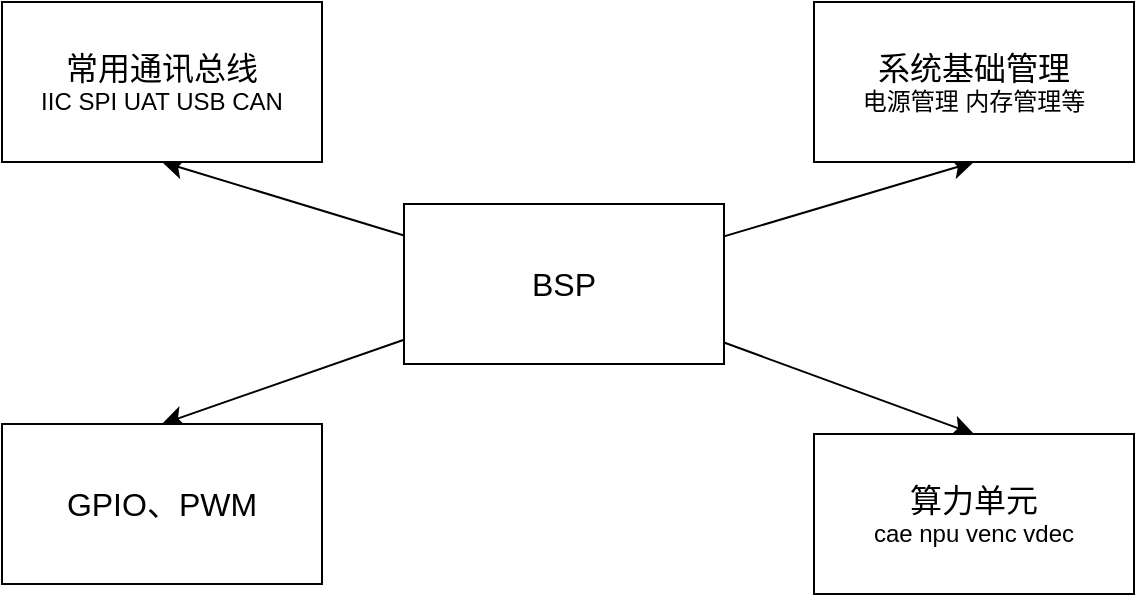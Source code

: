 <mxfile version="24.5.4" type="github">
  <diagram name="Page-1" id="Ld4PYdzkBoFEQ_pxs4DG">
    <mxGraphModel dx="1834" dy="787" grid="0" gridSize="10" guides="1" tooltips="1" connect="1" arrows="1" fold="1" page="0" pageScale="1" pageWidth="850" pageHeight="1100" math="0" shadow="0">
      <root>
        <mxCell id="0" />
        <mxCell id="1" parent="0" />
        <mxCell id="VqYCvWoMnIH60Mb_KzOk-6" style="edgeStyle=none;curved=1;rounded=0;orthogonalLoop=1;jettySize=auto;html=1;entryX=0.5;entryY=0;entryDx=0;entryDy=0;fontSize=12;startSize=8;endSize=8;" edge="1" parent="1" source="VqYCvWoMnIH60Mb_KzOk-1" target="VqYCvWoMnIH60Mb_KzOk-5">
          <mxGeometry relative="1" as="geometry" />
        </mxCell>
        <mxCell id="VqYCvWoMnIH60Mb_KzOk-7" style="edgeStyle=none;curved=1;rounded=0;orthogonalLoop=1;jettySize=auto;html=1;entryX=0.5;entryY=0;entryDx=0;entryDy=0;fontSize=12;startSize=8;endSize=8;" edge="1" parent="1" source="VqYCvWoMnIH60Mb_KzOk-1" target="VqYCvWoMnIH60Mb_KzOk-4">
          <mxGeometry relative="1" as="geometry" />
        </mxCell>
        <mxCell id="VqYCvWoMnIH60Mb_KzOk-8" style="edgeStyle=none;curved=1;rounded=0;orthogonalLoop=1;jettySize=auto;html=1;entryX=0.5;entryY=1;entryDx=0;entryDy=0;fontSize=12;startSize=8;endSize=8;" edge="1" parent="1" source="VqYCvWoMnIH60Mb_KzOk-1" target="VqYCvWoMnIH60Mb_KzOk-3">
          <mxGeometry relative="1" as="geometry" />
        </mxCell>
        <mxCell id="VqYCvWoMnIH60Mb_KzOk-9" style="edgeStyle=none;curved=1;rounded=0;orthogonalLoop=1;jettySize=auto;html=1;entryX=0.5;entryY=1;entryDx=0;entryDy=0;fontSize=12;startSize=8;endSize=8;" edge="1" parent="1" source="VqYCvWoMnIH60Mb_KzOk-1" target="VqYCvWoMnIH60Mb_KzOk-2">
          <mxGeometry relative="1" as="geometry" />
        </mxCell>
        <mxCell id="VqYCvWoMnIH60Mb_KzOk-1" value="&lt;font style=&quot;font-size: 16px;&quot;&gt;BSP&lt;/font&gt;" style="rounded=0;whiteSpace=wrap;html=1;" vertex="1" parent="1">
          <mxGeometry x="147" y="158" width="160" height="80" as="geometry" />
        </mxCell>
        <mxCell id="VqYCvWoMnIH60Mb_KzOk-2" value="&lt;div&gt;&lt;font style=&quot;font-size: 16px;&quot;&gt;常用通讯总线&lt;br&gt;&lt;/font&gt;&lt;/div&gt;IIC SPI UAT USB CAN" style="rounded=0;whiteSpace=wrap;html=1;" vertex="1" parent="1">
          <mxGeometry x="-54" y="57" width="160" height="80" as="geometry" />
        </mxCell>
        <mxCell id="VqYCvWoMnIH60Mb_KzOk-3" value="&lt;div&gt;&lt;font style=&quot;font-size: 16px;&quot;&gt;系统基础管理&lt;/font&gt;&lt;/div&gt;电源管理 内存管理等" style="rounded=0;whiteSpace=wrap;html=1;" vertex="1" parent="1">
          <mxGeometry x="352" y="57" width="160" height="80" as="geometry" />
        </mxCell>
        <mxCell id="VqYCvWoMnIH60Mb_KzOk-4" value="&lt;div&gt;&lt;font style=&quot;font-size: 16px;&quot;&gt;算力单元&lt;/font&gt;&lt;/div&gt;cae npu venc vdec" style="rounded=0;whiteSpace=wrap;html=1;" vertex="1" parent="1">
          <mxGeometry x="352" y="273" width="160" height="80" as="geometry" />
        </mxCell>
        <mxCell id="VqYCvWoMnIH60Mb_KzOk-5" value="&lt;font style=&quot;font-size: 16px;&quot;&gt;GPIO、PWM&lt;/font&gt;" style="rounded=0;whiteSpace=wrap;html=1;" vertex="1" parent="1">
          <mxGeometry x="-54" y="268" width="160" height="80" as="geometry" />
        </mxCell>
      </root>
    </mxGraphModel>
  </diagram>
</mxfile>
